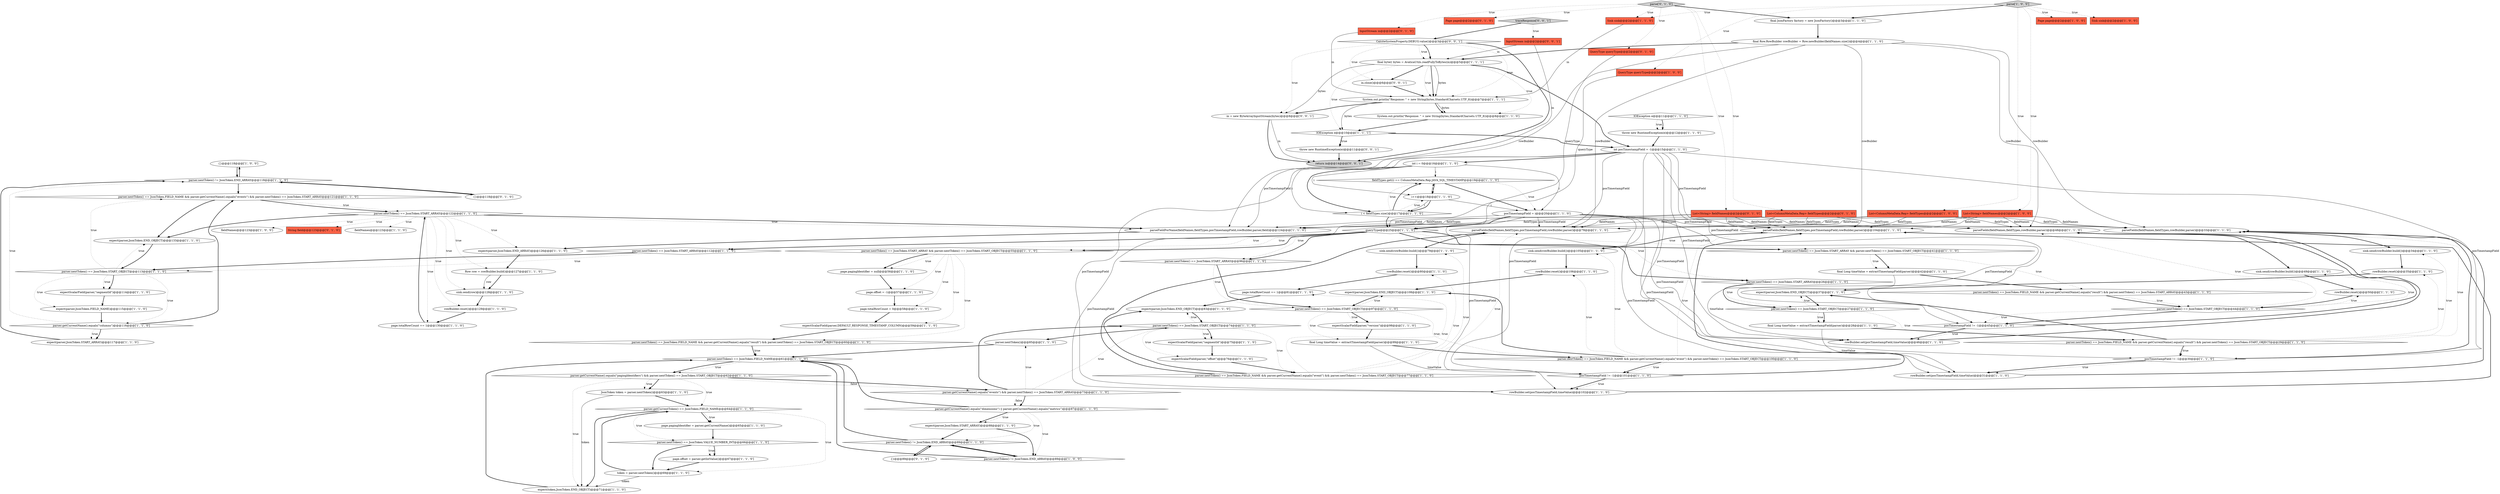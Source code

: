 digraph {
33 [style = filled, label = "{}@@@118@@@['1', '0', '0']", fillcolor = white, shape = ellipse image = "AAA0AAABBB1BBB"];
35 [style = filled, label = "parser.nextToken() == JsonToken.START_ARRAY@@@96@@@['1', '1', '0']", fillcolor = white, shape = diamond image = "AAA0AAABBB1BBB"];
109 [style = filled, label = "{}@@@118@@@['0', '1', '0']", fillcolor = white, shape = ellipse image = "AAA0AAABBB2BBB"];
98 [style = filled, label = "fieldNames@@@123@@@['1', '1', '0']", fillcolor = white, shape = ellipse image = "AAA0AAABBB1BBB"];
17 [style = filled, label = "expectScalarField(parser,\"segmentId\")@@@114@@@['1', '1', '0']", fillcolor = white, shape = ellipse image = "AAA0AAABBB1BBB"];
115 [style = filled, label = "InputStream in@@@2@@@['0', '0', '1']", fillcolor = tomato, shape = box image = "AAA0AAABBB3BBB"];
8 [style = filled, label = "Page page@@@2@@@['1', '0', '0']", fillcolor = tomato, shape = box image = "AAA0AAABBB1BBB"];
114 [style = filled, label = "traceResponse['0', '0', '1']", fillcolor = lightgray, shape = diamond image = "AAA0AAABBB3BBB"];
20 [style = filled, label = "parser.getCurrentName().equals(\"events\") && parser.nextToken() == JsonToken.START_ARRAY@@@73@@@['1', '1', '0']", fillcolor = white, shape = diamond image = "AAA0AAABBB1BBB"];
100 [style = filled, label = "Row row = rowBuilder.build()@@@127@@@['1', '1', '0']", fillcolor = white, shape = ellipse image = "AAA0AAABBB1BBB"];
112 [style = filled, label = "CalciteSystemProperty.DEBUG.value()@@@3@@@['0', '0', '1']", fillcolor = white, shape = diamond image = "AAA0AAABBB3BBB"];
34 [style = filled, label = "page.totalRowCount += 1@@@130@@@['1', '1', '0']", fillcolor = white, shape = ellipse image = "AAA0AAABBB1BBB"];
104 [style = filled, label = "QueryType queryType@@@2@@@['0', '1', '0']", fillcolor = tomato, shape = box image = "AAA0AAABBB2BBB"];
61 [style = filled, label = "expect(token,JsonToken.END_OBJECT)@@@71@@@['1', '1', '0']", fillcolor = white, shape = ellipse image = "AAA0AAABBB1BBB"];
9 [style = filled, label = "parser.nextToken() == JsonToken.START_ARRAY && parser.nextToken() == JsonToken.START_OBJECT@@@41@@@['1', '1', '0']", fillcolor = white, shape = diamond image = "AAA0AAABBB1BBB"];
81 [style = filled, label = "rowBuilder.set(posTimestampField,timeValue)@@@31@@@['1', '1', '0']", fillcolor = white, shape = ellipse image = "AAA0AAABBB1BBB"];
90 [style = filled, label = "sink.send(rowBuilder.build())@@@34@@@['1', '1', '0']", fillcolor = white, shape = ellipse image = "AAA0AAABBB1BBB"];
42 [style = filled, label = "List<ColumnMetaData.Rep> fieldTypes@@@2@@@['1', '0', '0']", fillcolor = tomato, shape = box image = "AAA0AAABBB1BBB"];
12 [style = filled, label = "parser.nextToken() == JsonToken.START_OBJECT@@@97@@@['1', '1', '0']", fillcolor = white, shape = diamond image = "AAA0AAABBB1BBB"];
38 [style = filled, label = "expect(parser,JsonToken.FIELD_NAME)@@@115@@@['1', '1', '0']", fillcolor = white, shape = ellipse image = "AAA0AAABBB1BBB"];
107 [style = filled, label = "List<ColumnMetaData.Rep> fieldTypes@@@2@@@['0', '1', '0']", fillcolor = tomato, shape = box image = "AAA0AAABBB2BBB"];
68 [style = filled, label = "sink.send(row)@@@128@@@['1', '1', '0']", fillcolor = white, shape = ellipse image = "AAA0AAABBB1BBB"];
94 [style = filled, label = "parser.nextToken() == JsonToken.START_ARRAY@@@122@@@['1', '1', '0']", fillcolor = white, shape = diamond image = "AAA0AAABBB1BBB"];
116 [style = filled, label = "in = new ByteArrayInputStream(bytes)@@@8@@@['0', '0', '1']", fillcolor = white, shape = ellipse image = "AAA0AAABBB3BBB"];
64 [style = filled, label = "parser.nextToken() == JsonToken.START_ARRAY && parser.nextToken() == JsonToken.START_OBJECT@@@55@@@['1', '1', '0']", fillcolor = white, shape = diamond image = "AAA0AAABBB1BBB"];
82 [style = filled, label = "parse['1', '0', '0']", fillcolor = lightgray, shape = diamond image = "AAA0AAABBB1BBB"];
110 [style = filled, label = "in.close()@@@6@@@['0', '0', '1']", fillcolor = white, shape = ellipse image = "AAA0AAABBB3BBB"];
97 [style = filled, label = "parser.nextToken() == JsonToken.FIELD_NAME && parser.getCurrentName().equals(\"result\") && parser.nextToken() == JsonToken.START_ARRAY@@@43@@@['1', '1', '0']", fillcolor = white, shape = diamond image = "AAA0AAABBB1BBB"];
26 [style = filled, label = "parseFields(fieldNames,fieldTypes,rowBuilder,parser)@@@48@@@['1', '1', '0']", fillcolor = white, shape = ellipse image = "AAA0AAABBB1BBB"];
77 [style = filled, label = "QueryType queryType@@@2@@@['1', '0', '0']", fillcolor = tomato, shape = box image = "AAA0AAABBB1BBB"];
79 [style = filled, label = "posTimestampField != -1@@@45@@@['1', '1', '0']", fillcolor = white, shape = diamond image = "AAA0AAABBB1BBB"];
1 [style = filled, label = "System.out.println(\"Response: \" + new String(bytes,StandardCharsets.UTF_8))@@@7@@@['1', '1', '1']", fillcolor = white, shape = ellipse image = "AAA0AAABBB1BBB"];
108 [style = filled, label = "InputStream in@@@2@@@['0', '1', '0']", fillcolor = tomato, shape = box image = "AAA0AAABBB2BBB"];
102 [style = filled, label = "Page page@@@2@@@['0', '1', '0']", fillcolor = tomato, shape = box image = "AAA0AAABBB2BBB"];
25 [style = filled, label = "parser.nextToken() == JsonToken.START_OBJECT@@@74@@@['1', '1', '0']", fillcolor = white, shape = diamond image = "AAA0AAABBB1BBB"];
70 [style = filled, label = "parser.nextToken() == JsonToken.FIELD_NAME@@@61@@@['1', '1', '0']", fillcolor = white, shape = diamond image = "AAA0AAABBB1BBB"];
28 [style = filled, label = "sink.send(rowBuilder.build())@@@105@@@['1', '1', '0']", fillcolor = white, shape = ellipse image = "AAA0AAABBB1BBB"];
31 [style = filled, label = "final Long timeValue = extractTimestampField(parser)@@@42@@@['1', '1', '0']", fillcolor = white, shape = ellipse image = "AAA0AAABBB1BBB"];
0 [style = filled, label = "expect(parser,JsonToken.END_OBJECT)@@@37@@@['1', '1', '0']", fillcolor = white, shape = ellipse image = "AAA0AAABBB1BBB"];
69 [style = filled, label = "parser.nextToken() == JsonToken.START_ARRAY@@@112@@@['1', '1', '0']", fillcolor = white, shape = diamond image = "AAA0AAABBB1BBB"];
2 [style = filled, label = "parser.nextToken() == JsonToken.FIELD_NAME && parser.getCurrentName().equals(\"event\") && parser.nextToken() == JsonToken.START_OBJECT@@@100@@@['1', '1', '0']", fillcolor = white, shape = diamond image = "AAA0AAABBB1BBB"];
23 [style = filled, label = "rowBuilder.reset()@@@50@@@['1', '1', '0']", fillcolor = white, shape = ellipse image = "AAA0AAABBB1BBB"];
41 [style = filled, label = "sink.send(rowBuilder.build())@@@79@@@['1', '1', '0']", fillcolor = white, shape = ellipse image = "AAA0AAABBB1BBB"];
45 [style = filled, label = "rowBuilder.set(posTimestampField,timeValue)@@@102@@@['1', '1', '0']", fillcolor = white, shape = ellipse image = "AAA0AAABBB1BBB"];
95 [style = filled, label = "parser.nextToken() == JsonToken.START_OBJECT@@@113@@@['1', '1', '0']", fillcolor = white, shape = diamond image = "AAA0AAABBB1BBB"];
78 [style = filled, label = "parser.nextToken() == JsonToken.FIELD_NAME && parser.getCurrentName().equals(\"result\") && parser.nextToken() == JsonToken.START_OBJECT@@@29@@@['1', '1', '0']", fillcolor = white, shape = diamond image = "AAA0AAABBB1BBB"];
27 [style = filled, label = "rowBuilder.set(posTimestampField,timeValue)@@@46@@@['1', '1', '0']", fillcolor = white, shape = ellipse image = "AAA0AAABBB1BBB"];
37 [style = filled, label = "parseFields(fieldNames,fieldTypes,posTimestampField,rowBuilder,parser)@@@104@@@['1', '1', '0']", fillcolor = white, shape = ellipse image = "AAA0AAABBB1BBB"];
55 [style = filled, label = "parser.nextToken() == JsonToken.VALUE_NUMBER_INT@@@66@@@['1', '1', '0']", fillcolor = white, shape = diamond image = "AAA0AAABBB1BBB"];
80 [style = filled, label = "parser.nextToken()@@@85@@@['1', '1', '0']", fillcolor = white, shape = ellipse image = "AAA0AAABBB1BBB"];
16 [style = filled, label = "throw new RuntimeException(e)@@@12@@@['1', '1', '0']", fillcolor = white, shape = ellipse image = "AAA0AAABBB1BBB"];
57 [style = filled, label = "parser.nextToken() == JsonToken.FIELD_NAME && parser.getCurrentName().equals(\"event\") && parser.nextToken() == JsonToken.START_OBJECT@@@77@@@['1', '1', '0']", fillcolor = white, shape = diamond image = "AAA0AAABBB1BBB"];
47 [style = filled, label = "parser.nextToken() != JsonToken.END_ARRAY@@@89@@@['1', '0', '0']", fillcolor = white, shape = diamond image = "AAA0AAABBB1BBB"];
5 [style = filled, label = "rowBuilder.reset()@@@129@@@['1', '1', '0']", fillcolor = white, shape = ellipse image = "AAA0AAABBB1BBB"];
113 [style = filled, label = "return in@@@14@@@['0', '0', '1']", fillcolor = lightgray, shape = ellipse image = "AAA0AAABBB3BBB"];
43 [style = filled, label = "fieldNames@@@123@@@['1', '0', '0']", fillcolor = white, shape = ellipse image = "AAA0AAABBB1BBB"];
63 [style = filled, label = "parseFields(fieldNames,fieldTypes,rowBuilder,parser)@@@33@@@['1', '1', '0']", fillcolor = white, shape = ellipse image = "AAA0AAABBB1BBB"];
65 [style = filled, label = "expectScalarField(parser,DEFAULT_RESPONSE_TIMESTAMP_COLUMN)@@@59@@@['1', '1', '0']", fillcolor = white, shape = ellipse image = "AAA0AAABBB1BBB"];
84 [style = filled, label = "final Long timeValue = extractTimestampField(parser)@@@99@@@['1', '1', '0']", fillcolor = white, shape = ellipse image = "AAA0AAABBB1BBB"];
22 [style = filled, label = "expect(parser,JsonToken.END_OBJECT)@@@83@@@['1', '1', '0']", fillcolor = white, shape = ellipse image = "AAA0AAABBB1BBB"];
85 [style = filled, label = "token = parser.nextToken()@@@69@@@['1', '1', '0']", fillcolor = white, shape = ellipse image = "AAA0AAABBB1BBB"];
44 [style = filled, label = "posTimestampField != -1@@@30@@@['1', '1', '0']", fillcolor = white, shape = diamond image = "AAA0AAABBB1BBB"];
66 [style = filled, label = "parser.getCurrentName().equals(\"dimensions\") || parser.getCurrentName().equals(\"metrics\")@@@87@@@['1', '1', '0']", fillcolor = white, shape = diamond image = "AAA0AAABBB1BBB"];
93 [style = filled, label = "parser.nextToken() == JsonToken.FIELD_NAME && parser.getCurrentName().equals(\"events\") && parser.nextToken() == JsonToken.START_ARRAY@@@121@@@['1', '1', '0']", fillcolor = white, shape = diamond image = "AAA0AAABBB1BBB"];
29 [style = filled, label = "parser.getCurrentToken() == JsonToken.FIELD_NAME@@@64@@@['1', '1', '0']", fillcolor = white, shape = diamond image = "AAA0AAABBB1BBB"];
11 [style = filled, label = "rowBuilder.reset()@@@35@@@['1', '1', '0']", fillcolor = white, shape = ellipse image = "AAA0AAABBB1BBB"];
51 [style = filled, label = "int i = 0@@@16@@@['1', '1', '0']", fillcolor = white, shape = ellipse image = "AAA0AAABBB1BBB"];
106 [style = filled, label = "parse['0', '1', '0']", fillcolor = lightgray, shape = diamond image = "AAA0AAABBB2BBB"];
48 [style = filled, label = "expect(parser,JsonToken.END_OBJECT)@@@133@@@['1', '1', '0']", fillcolor = white, shape = ellipse image = "AAA0AAABBB1BBB"];
99 [style = filled, label = "posTimestampField = i@@@20@@@['1', '1', '0']", fillcolor = white, shape = ellipse image = "AAA0AAABBB1BBB"];
72 [style = filled, label = "final Row.RowBuilder rowBuilder = Row.newBuilder(fieldNames.size())@@@4@@@['1', '1', '0']", fillcolor = white, shape = ellipse image = "AAA0AAABBB1BBB"];
103 [style = filled, label = "{}@@@89@@@['0', '1', '0']", fillcolor = white, shape = ellipse image = "AAA0AAABBB2BBB"];
105 [style = filled, label = "List<String> fieldNames@@@2@@@['0', '1', '0']", fillcolor = tomato, shape = box image = "AAA0AAABBB2BBB"];
52 [style = filled, label = "page.offset = parser.getIntValue()@@@67@@@['1', '1', '0']", fillcolor = white, shape = ellipse image = "AAA0AAABBB1BBB"];
67 [style = filled, label = "parser.nextToken() == JsonToken.FIELD_NAME && parser.getCurrentName().equals(\"result\") && parser.nextToken() == JsonToken.START_OBJECT@@@60@@@['1', '1', '0']", fillcolor = white, shape = diamond image = "AAA0AAABBB1BBB"];
111 [style = filled, label = "throw new RuntimeException(e)@@@11@@@['0', '0', '1']", fillcolor = white, shape = ellipse image = "AAA0AAABBB3BBB"];
7 [style = filled, label = "parseFieldForName(fieldNames,fieldTypes,posTimestampField,rowBuilder,parser,field)@@@124@@@['1', '1', '0']", fillcolor = white, shape = ellipse image = "AAA0AAABBB1BBB"];
30 [style = filled, label = "expect(parser,JsonToken.END_OBJECT)@@@108@@@['1', '1', '0']", fillcolor = white, shape = ellipse image = "AAA0AAABBB1BBB"];
60 [style = filled, label = "expectScalarField(parser,\"segmentId\")@@@75@@@['1', '1', '0']", fillcolor = white, shape = ellipse image = "AAA0AAABBB1BBB"];
3 [style = filled, label = "page.totalRowCount = 0@@@58@@@['1', '1', '0']", fillcolor = white, shape = ellipse image = "AAA0AAABBB1BBB"];
50 [style = filled, label = "parser.nextToken() != JsonToken.END_ARRAY@@@118@@@['1', '1', '0']", fillcolor = white, shape = diamond image = "AAA0AAABBB1BBB"];
39 [style = filled, label = "sink.send(rowBuilder.build())@@@49@@@['1', '1', '0']", fillcolor = white, shape = ellipse image = "AAA0AAABBB1BBB"];
54 [style = filled, label = "page.pagingIdentifier = null@@@56@@@['1', '1', '0']", fillcolor = white, shape = ellipse image = "AAA0AAABBB1BBB"];
10 [style = filled, label = "final byte(( bytes = AvaticaUtils.readFullyToBytes(in)@@@5@@@['1', '1', '1']", fillcolor = white, shape = ellipse image = "AAA0AAABBB1BBB"];
59 [style = filled, label = "expect(parser,JsonToken.START_ARRAY)@@@88@@@['1', '1', '0']", fillcolor = white, shape = ellipse image = "AAA0AAABBB1BBB"];
6 [style = filled, label = "parser.nextToken() == JsonToken.START_OBJECT@@@44@@@['1', '1', '0']", fillcolor = white, shape = diamond image = "AAA0AAABBB1BBB"];
32 [style = filled, label = "expectScalarField(parser,\"version\")@@@98@@@['1', '1', '0']", fillcolor = white, shape = ellipse image = "AAA0AAABBB1BBB"];
40 [style = filled, label = "final Long timeValue = extractTimestampField(parser)@@@28@@@['1', '1', '0']", fillcolor = white, shape = ellipse image = "AAA0AAABBB1BBB"];
87 [style = filled, label = "page.pagingIdentifier = parser.getCurrentName()@@@65@@@['1', '1', '0']", fillcolor = white, shape = ellipse image = "AAA0AAABBB1BBB"];
74 [style = filled, label = "parser.nextToken() == JsonToken.START_OBJECT@@@27@@@['1', '1', '0']", fillcolor = white, shape = diamond image = "AAA0AAABBB1BBB"];
56 [style = filled, label = "rowBuilder.reset()@@@80@@@['1', '1', '0']", fillcolor = white, shape = ellipse image = "AAA0AAABBB1BBB"];
76 [style = filled, label = "System.out.println(\"Response: \" + new String(bytes,StandardCharsets.UTF_8))@@@8@@@['1', '1', '0']", fillcolor = white, shape = ellipse image = "AAA0AAABBB1BBB"];
24 [style = filled, label = "JsonToken token = parser.nextToken()@@@63@@@['1', '1', '0']", fillcolor = white, shape = ellipse image = "AAA0AAABBB1BBB"];
92 [style = filled, label = "parser.nextToken() != JsonToken.END_ARRAY@@@89@@@['1', '1', '0']", fillcolor = white, shape = diamond image = "AAA0AAABBB1BBB"];
13 [style = filled, label = "page.totalRowCount += 1@@@81@@@['1', '1', '0']", fillcolor = white, shape = ellipse image = "AAA0AAABBB1BBB"];
91 [style = filled, label = "Sink sink@@@2@@@['1', '1', '0']", fillcolor = tomato, shape = box image = "AAA0AAABBB1BBB"];
89 [style = filled, label = "expect(parser,JsonToken.END_ARRAY)@@@126@@@['1', '1', '0']", fillcolor = white, shape = ellipse image = "AAA0AAABBB1BBB"];
15 [style = filled, label = "parseFields(fieldNames,fieldTypes,posTimestampField,rowBuilder,parser)@@@78@@@['1', '1', '0']", fillcolor = white, shape = ellipse image = "AAA0AAABBB1BBB"];
62 [style = filled, label = "fieldTypes.get(i) == ColumnMetaData.Rep.JAVA_SQL_TIMESTAMP@@@19@@@['1', '1', '0']", fillcolor = white, shape = diamond image = "AAA0AAABBB1BBB"];
49 [style = filled, label = "final JsonFactory factory = new JsonFactory()@@@3@@@['1', '1', '0']", fillcolor = white, shape = ellipse image = "AAA0AAABBB1BBB"];
4 [style = filled, label = "int posTimestampField = -1@@@15@@@['1', '1', '0']", fillcolor = white, shape = ellipse image = "AAA0AAABBB1BBB"];
18 [style = filled, label = "IOException e@@@10@@@['1', '1', '1']", fillcolor = white, shape = diamond image = "AAA0AAABBB1BBB"];
96 [style = filled, label = "queryType@@@25@@@['1', '1', '0']", fillcolor = white, shape = diamond image = "AAA0AAABBB1BBB"];
88 [style = filled, label = "Sink sink@@@2@@@['1', '0', '0']", fillcolor = tomato, shape = box image = "AAA0AAABBB1BBB"];
58 [style = filled, label = "i < fieldTypes.size()@@@17@@@['1', '1', '0']", fillcolor = white, shape = diamond image = "AAA0AAABBB1BBB"];
73 [style = filled, label = "i++@@@18@@@['1', '1', '0']", fillcolor = white, shape = ellipse image = "AAA0AAABBB1BBB"];
19 [style = filled, label = "IOException e@@@11@@@['1', '1', '0']", fillcolor = white, shape = diamond image = "AAA0AAABBB1BBB"];
83 [style = filled, label = "parser.nextToken() == JsonToken.START_ARRAY@@@26@@@['1', '1', '0']", fillcolor = white, shape = diamond image = "AAA0AAABBB1BBB"];
53 [style = filled, label = "page.offset = -1@@@57@@@['1', '1', '0']", fillcolor = white, shape = ellipse image = "AAA0AAABBB1BBB"];
71 [style = filled, label = "expect(parser,JsonToken.START_ARRAY)@@@117@@@['1', '1', '0']", fillcolor = white, shape = ellipse image = "AAA0AAABBB1BBB"];
46 [style = filled, label = "rowBuilder.reset()@@@106@@@['1', '1', '0']", fillcolor = white, shape = ellipse image = "AAA0AAABBB1BBB"];
14 [style = filled, label = "parser.getCurrentName().equals(\"columns\")@@@116@@@['1', '1', '0']", fillcolor = white, shape = diamond image = "AAA0AAABBB1BBB"];
75 [style = filled, label = "expectScalarField(parser,\"offset\")@@@76@@@['1', '1', '0']", fillcolor = white, shape = ellipse image = "AAA0AAABBB1BBB"];
21 [style = filled, label = "List<String> fieldNames@@@2@@@['1', '0', '0']", fillcolor = tomato, shape = box image = "AAA0AAABBB1BBB"];
101 [style = filled, label = "String field@@@123@@@['0', '1', '0']", fillcolor = tomato, shape = box image = "AAA0AAABBB2BBB"];
86 [style = filled, label = "parser.getCurrentName().equals(\"pagingIdentifiers\") && parser.nextToken() == JsonToken.START_OBJECT@@@62@@@['1', '1', '0']", fillcolor = white, shape = diamond image = "AAA0AAABBB1BBB"];
36 [style = filled, label = "posTimestampField != -1@@@101@@@['1', '1', '0']", fillcolor = white, shape = diamond image = "AAA0AAABBB1BBB"];
1->18 [style = solid, label="bytes"];
6->23 [style = dotted, label="true"];
20->25 [style = dotted, label="true"];
25->60 [style = bold, label=""];
85->61 [style = solid, label="token"];
58->96 [style = bold, label=""];
69->95 [style = bold, label=""];
94->68 [style = dotted, label="true"];
96->83 [style = bold, label=""];
82->91 [style = dotted, label="true"];
78->44 [style = dotted, label="true"];
12->84 [style = dotted, label="true"];
51->58 [style = solid, label="i"];
53->3 [style = bold, label=""];
108->1 [style = solid, label="in"];
85->29 [style = bold, label=""];
95->17 [style = bold, label=""];
61->70 [style = bold, label=""];
6->79 [style = dotted, label="true"];
86->20 [style = dotted, label="false"];
106->105 [style = dotted, label="true"];
72->7 [style = solid, label="rowBuilder"];
52->85 [style = bold, label=""];
49->72 [style = bold, label=""];
107->63 [style = solid, label="fieldTypes"];
4->7 [style = solid, label="posTimestampField"];
103->92 [style = bold, label=""];
1->116 [style = bold, label=""];
42->37 [style = solid, label="fieldTypes"];
9->31 [style = bold, label=""];
82->21 [style = dotted, label="true"];
96->35 [style = dotted, label="true"];
44->63 [style = bold, label=""];
107->7 [style = solid, label="fieldTypes"];
42->7 [style = solid, label="fieldTypes"];
51->99 [style = solid, label="i"];
4->37 [style = solid, label="posTimestampField"];
25->22 [style = dotted, label="true"];
83->74 [style = dotted, label="true"];
92->47 [style = bold, label=""];
12->30 [style = dotted, label="true"];
95->38 [style = dotted, label="true"];
20->25 [style = bold, label=""];
82->8 [style = dotted, label="true"];
65->67 [style = bold, label=""];
12->32 [style = bold, label=""];
107->37 [style = solid, label="fieldTypes"];
58->62 [style = bold, label=""];
10->110 [style = bold, label=""];
2->28 [style = dotted, label="true"];
63->90 [style = bold, label=""];
25->60 [style = dotted, label="true"];
6->79 [style = bold, label=""];
99->15 [style = solid, label="posTimestampField"];
37->28 [style = bold, label=""];
4->36 [style = solid, label="posTimestampField"];
31->97 [style = bold, label=""];
4->81 [style = solid, label="posTimestampField"];
92->70 [style = bold, label=""];
95->17 [style = dotted, label="true"];
99->81 [style = solid, label="posTimestampField"];
51->58 [style = bold, label=""];
10->1 [style = solid, label="bytes"];
116->113 [style = bold, label=""];
24->29 [style = bold, label=""];
84->2 [style = bold, label=""];
57->41 [style = dotted, label="true"];
97->6 [style = dotted, label="true"];
14->71 [style = bold, label=""];
73->58 [style = bold, label=""];
94->100 [style = dotted, label="true"];
42->63 [style = solid, label="fieldTypes"];
29->61 [style = bold, label=""];
83->74 [style = bold, label=""];
86->61 [style = dotted, label="true"];
2->46 [style = dotted, label="true"];
94->101 [style = dotted, label="true"];
50->109 [style = bold, label=""];
36->45 [style = bold, label=""];
70->86 [style = dotted, label="true"];
66->59 [style = bold, label=""];
115->10 [style = solid, label="in"];
16->4 [style = bold, label=""];
20->66 [style = bold, label=""];
14->71 [style = dotted, label="true"];
100->68 [style = bold, label=""];
64->54 [style = bold, label=""];
111->113 [style = bold, label=""];
107->15 [style = solid, label="fieldTypes"];
112->10 [style = dotted, label="true"];
116->113 [style = solid, label="in"];
75->57 [style = bold, label=""];
59->92 [style = bold, label=""];
95->14 [style = dotted, label="true"];
72->37 [style = solid, label="rowBuilder"];
21->63 [style = solid, label="fieldNames"];
71->50 [style = bold, label=""];
94->89 [style = dotted, label="true"];
50->33 [style = bold, label=""];
78->11 [style = dotted, label="true"];
66->59 [style = dotted, label="true"];
42->26 [style = solid, label="fieldTypes"];
20->66 [style = dotted, label="false"];
4->15 [style = solid, label="posTimestampField"];
64->54 [style = dotted, label="true"];
68->5 [style = bold, label=""];
57->15 [style = bold, label=""];
114->112 [style = bold, label=""];
86->29 [style = dotted, label="true"];
100->68 [style = solid, label="row"];
9->97 [style = dotted, label="true"];
96->35 [style = bold, label=""];
2->36 [style = bold, label=""];
18->111 [style = bold, label=""];
58->73 [style = dotted, label="true"];
55->52 [style = dotted, label="true"];
40->78 [style = bold, label=""];
10->4 [style = bold, label=""];
99->44 [style = solid, label="posTimestampField"];
22->25 [style = bold, label=""];
15->41 [style = bold, label=""];
27->26 [style = bold, label=""];
82->88 [style = dotted, label="true"];
64->3 [style = dotted, label="true"];
96->64 [style = dotted, label="true"];
55->52 [style = bold, label=""];
78->63 [style = dotted, label="true"];
105->63 [style = solid, label="fieldNames"];
74->40 [style = bold, label=""];
60->75 [style = bold, label=""];
82->42 [style = dotted, label="true"];
40->81 [style = solid, label="timeValue"];
104->96 [style = solid, label="queryType"];
26->39 [style = bold, label=""];
96->9 [style = bold, label=""];
97->6 [style = bold, label=""];
47->70 [style = bold, label=""];
92->103 [style = bold, label=""];
112->116 [style = dotted, label="true"];
31->27 [style = solid, label="timeValue"];
12->32 [style = dotted, label="true"];
44->81 [style = bold, label=""];
89->100 [style = bold, label=""];
62->73 [style = bold, label=""];
10->1 [style = dotted, label="true"];
64->65 [style = dotted, label="true"];
112->1 [style = dotted, label="true"];
9->31 [style = dotted, label="true"];
62->99 [style = dotted, label="true"];
72->26 [style = solid, label="rowBuilder"];
96->69 [style = dotted, label="true"];
114->115 [style = dotted, label="true"];
94->5 [style = dotted, label="true"];
106->104 [style = dotted, label="true"];
99->36 [style = solid, label="posTimestampField"];
66->70 [style = bold, label=""];
11->0 [style = bold, label=""];
20->80 [style = dotted, label="true"];
51->73 [style = solid, label="i"];
96->64 [style = bold, label=""];
6->26 [style = dotted, label="true"];
57->13 [style = dotted, label="true"];
18->111 [style = dotted, label="true"];
55->85 [style = bold, label=""];
112->10 [style = bold, label=""];
91->1 [style = solid, label="in"];
59->47 [style = bold, label=""];
93->48 [style = bold, label=""];
12->2 [style = dotted, label="true"];
105->26 [style = solid, label="fieldNames"];
76->18 [style = bold, label=""];
90->11 [style = bold, label=""];
56->13 [style = bold, label=""];
14->93 [style = bold, label=""];
2->37 [style = dotted, label="true"];
93->94 [style = dotted, label="true"];
106->108 [style = dotted, label="true"];
81->63 [style = bold, label=""];
99->37 [style = solid, label="posTimestampField"];
19->16 [style = bold, label=""];
24->61 [style = solid, label="token"];
10->1 [style = bold, label=""];
94->7 [style = bold, label=""];
19->16 [style = dotted, label="true"];
66->92 [style = dotted, label="true"];
23->6 [style = bold, label=""];
94->7 [style = dotted, label="true"];
99->45 [style = solid, label="posTimestampField"];
94->43 [style = dotted, label="true"];
82->49 [style = bold, label=""];
33->50 [style = bold, label=""];
4->27 [style = solid, label="posTimestampField"];
4->44 [style = solid, label="posTimestampField"];
46->30 [style = bold, label=""];
4->79 [style = solid, label="posTimestampField"];
30->12 [style = bold, label=""];
107->26 [style = solid, label="fieldTypes"];
112->110 [style = dotted, label="true"];
94->48 [style = bold, label=""];
106->102 [style = dotted, label="true"];
57->15 [style = dotted, label="true"];
93->94 [style = bold, label=""];
99->27 [style = solid, label="posTimestampField"];
82->77 [style = dotted, label="true"];
42->15 [style = solid, label="fieldTypes"];
10->116 [style = solid, label="bytes"];
87->55 [style = bold, label=""];
4->51 [style = bold, label=""];
36->45 [style = dotted, label="true"];
96->69 [style = bold, label=""];
96->9 [style = dotted, label="true"];
78->90 [style = dotted, label="true"];
21->15 [style = solid, label="fieldNames"];
99->79 [style = solid, label="posTimestampField"];
105->7 [style = solid, label="fieldNames"];
99->96 [style = bold, label=""];
86->24 [style = bold, label=""];
110->1 [style = bold, label=""];
105->15 [style = solid, label="fieldNames"];
79->27 [style = bold, label=""];
94->34 [style = dotted, label="true"];
0->74 [style = bold, label=""];
14->50 [style = dotted, label="true"];
67->70 [style = bold, label=""];
29->85 [style = dotted, label="true"];
62->99 [style = bold, label=""];
77->96 [style = solid, label="queryType"];
7->89 [style = bold, label=""];
106->49 [style = bold, label=""];
99->7 [style = solid, label="posTimestampField"];
72->15 [style = solid, label="rowBuilder"];
3->65 [style = bold, label=""];
36->37 [style = bold, label=""];
67->70 [style = dotted, label="true"];
106->91 [style = dotted, label="true"];
115->113 [style = solid, label="in"];
95->48 [style = dotted, label="true"];
21->26 [style = solid, label="fieldNames"];
29->87 [style = bold, label=""];
38->14 [style = bold, label=""];
109->50 [style = bold, label=""];
17->38 [style = bold, label=""];
1->76 [style = solid, label="bytes"];
73->62 [style = solid, label="i"];
13->22 [style = bold, label=""];
6->39 [style = dotted, label="true"];
86->20 [style = bold, label=""];
2->36 [style = dotted, label="true"];
1->76 [style = bold, label=""];
21->7 [style = solid, label="fieldNames"];
96->83 [style = dotted, label="true"];
106->107 [style = dotted, label="true"];
5->34 [style = bold, label=""];
48->95 [style = bold, label=""];
50->93 [style = bold, label=""];
51->62 [style = solid, label="i"];
73->99 [style = solid, label="i"];
66->47 [style = dotted, label="true"];
70->86 [style = bold, label=""];
80->70 [style = bold, label=""];
41->56 [style = bold, label=""];
105->37 [style = solid, label="fieldNames"];
57->22 [style = bold, label=""];
73->58 [style = solid, label="i"];
79->27 [style = dotted, label="true"];
34->94 [style = bold, label=""];
64->53 [style = dotted, label="true"];
78->44 [style = bold, label=""];
10->18 [style = dotted, label="true"];
28->46 [style = bold, label=""];
74->0 [style = dotted, label="true"];
57->56 [style = dotted, label="true"];
74->78 [style = dotted, label="true"];
4->45 [style = solid, label="posTimestampField"];
25->80 [style = bold, label=""];
32->84 [style = bold, label=""];
74->40 [style = dotted, label="true"];
10->76 [style = dotted, label="true"];
21->37 [style = solid, label="fieldNames"];
94->98 [style = dotted, label="true"];
2->30 [style = bold, label=""];
78->0 [style = bold, label=""];
112->113 [style = bold, label=""];
79->26 [style = bold, label=""];
84->45 [style = solid, label="timeValue"];
72->10 [style = bold, label=""];
64->67 [style = dotted, label="true"];
72->63 [style = solid, label="rowBuilder"];
45->37 [style = bold, label=""];
35->12 [style = bold, label=""];
86->24 [style = dotted, label="true"];
29->87 [style = dotted, label="true"];
25->75 [style = dotted, label="true"];
47->92 [style = bold, label=""];
39->23 [style = bold, label=""];
35->12 [style = dotted, label="true"];
44->81 [style = dotted, label="true"];
58->62 [style = dotted, label="true"];
29->55 [style = dotted, label="true"];
69->95 [style = dotted, label="true"];
95->93 [style = dotted, label="true"];
18->4 [style = bold, label=""];
54->53 [style = bold, label=""];
25->57 [style = dotted, label="true"];
}
